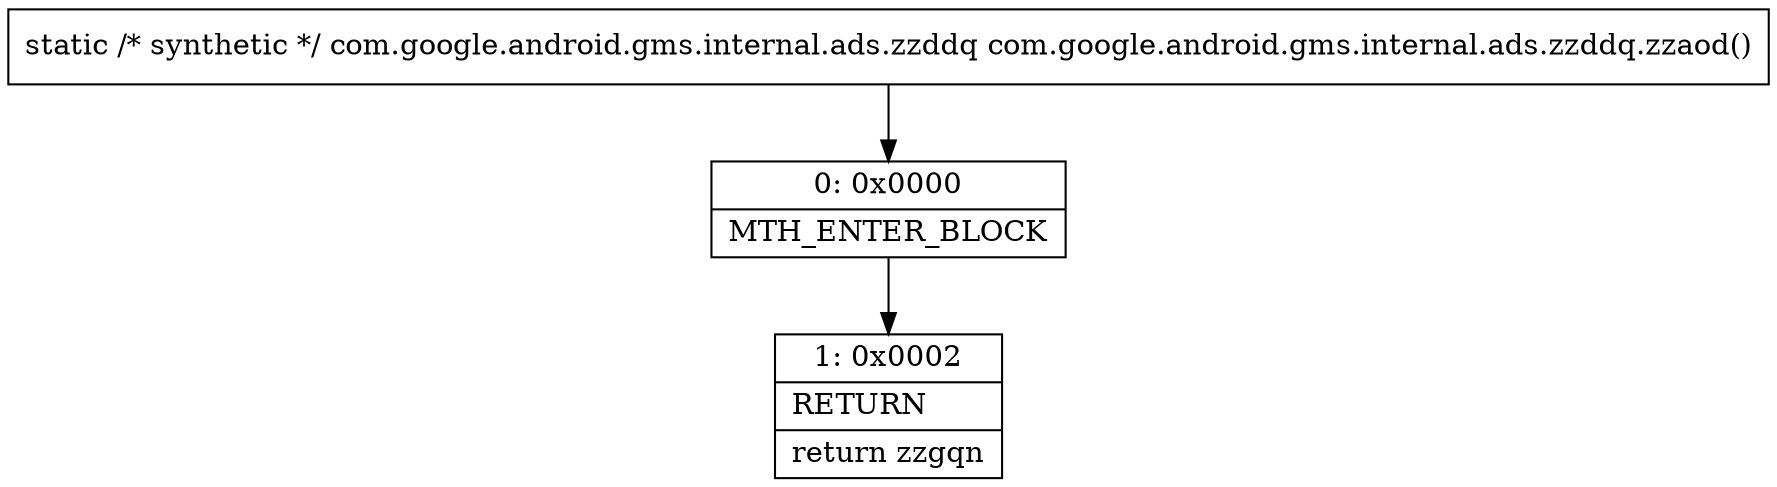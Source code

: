 digraph "CFG forcom.google.android.gms.internal.ads.zzddq.zzaod()Lcom\/google\/android\/gms\/internal\/ads\/zzddq;" {
Node_0 [shape=record,label="{0\:\ 0x0000|MTH_ENTER_BLOCK\l}"];
Node_1 [shape=record,label="{1\:\ 0x0002|RETURN\l|return zzgqn\l}"];
MethodNode[shape=record,label="{static \/* synthetic *\/ com.google.android.gms.internal.ads.zzddq com.google.android.gms.internal.ads.zzddq.zzaod() }"];
MethodNode -> Node_0;
Node_0 -> Node_1;
}

